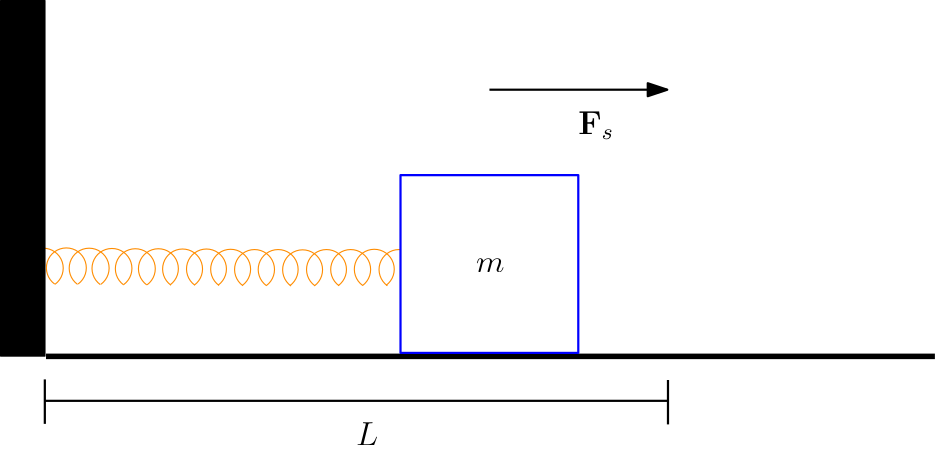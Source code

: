 <?xml version="1.0"?>
<!DOCTYPE ipe SYSTEM "ipe.dtd">
<ipe version="70218" creator="Ipe 7.2.21">
<info created="D:20210313124710" modified="D:20210313135345"/>
<ipestyle name="basic">
<symbol name="arrow/arc(spx)">
<path stroke="sym-stroke" fill="sym-stroke" pen="sym-pen">
0 0 m
-1 0.333 l
-1 -0.333 l
h
</path>
</symbol>
<symbol name="arrow/farc(spx)">
<path stroke="sym-stroke" fill="white" pen="sym-pen">
0 0 m
-1 0.333 l
-1 -0.333 l
h
</path>
</symbol>
<symbol name="arrow/ptarc(spx)">
<path stroke="sym-stroke" fill="sym-stroke" pen="sym-pen">
0 0 m
-1 0.333 l
-0.8 0 l
-1 -0.333 l
h
</path>
</symbol>
<symbol name="arrow/fptarc(spx)">
<path stroke="sym-stroke" fill="white" pen="sym-pen">
0 0 m
-1 0.333 l
-0.8 0 l
-1 -0.333 l
h
</path>
</symbol>
<symbol name="mark/circle(sx)" transformations="translations">
<path fill="sym-stroke">
0.6 0 0 0.6 0 0 e
0.4 0 0 0.4 0 0 e
</path>
</symbol>
<symbol name="mark/disk(sx)" transformations="translations">
<path fill="sym-stroke">
0.6 0 0 0.6 0 0 e
</path>
</symbol>
<symbol name="mark/fdisk(sfx)" transformations="translations">
<group>
<path fill="sym-fill">
0.5 0 0 0.5 0 0 e
</path>
<path fill="sym-stroke" fillrule="eofill">
0.6 0 0 0.6 0 0 e
0.4 0 0 0.4 0 0 e
</path>
</group>
</symbol>
<symbol name="mark/box(sx)" transformations="translations">
<path fill="sym-stroke" fillrule="eofill">
-0.6 -0.6 m
0.6 -0.6 l
0.6 0.6 l
-0.6 0.6 l
h
-0.4 -0.4 m
0.4 -0.4 l
0.4 0.4 l
-0.4 0.4 l
h
</path>
</symbol>
<symbol name="mark/square(sx)" transformations="translations">
<path fill="sym-stroke">
-0.6 -0.6 m
0.6 -0.6 l
0.6 0.6 l
-0.6 0.6 l
h
</path>
</symbol>
<symbol name="mark/fsquare(sfx)" transformations="translations">
<group>
<path fill="sym-fill">
-0.5 -0.5 m
0.5 -0.5 l
0.5 0.5 l
-0.5 0.5 l
h
</path>
<path fill="sym-stroke" fillrule="eofill">
-0.6 -0.6 m
0.6 -0.6 l
0.6 0.6 l
-0.6 0.6 l
h
-0.4 -0.4 m
0.4 -0.4 l
0.4 0.4 l
-0.4 0.4 l
h
</path>
</group>
</symbol>
<symbol name="mark/cross(sx)" transformations="translations">
<group>
<path fill="sym-stroke">
-0.43 -0.57 m
0.57 0.43 l
0.43 0.57 l
-0.57 -0.43 l
h
</path>
<path fill="sym-stroke">
-0.43 0.57 m
0.57 -0.43 l
0.43 -0.57 l
-0.57 0.43 l
h
</path>
</group>
</symbol>
<symbol name="arrow/fnormal(spx)">
<path stroke="sym-stroke" fill="white" pen="sym-pen">
0 0 m
-1 0.333 l
-1 -0.333 l
h
</path>
</symbol>
<symbol name="arrow/pointed(spx)">
<path stroke="sym-stroke" fill="sym-stroke" pen="sym-pen">
0 0 m
-1 0.333 l
-0.8 0 l
-1 -0.333 l
h
</path>
</symbol>
<symbol name="arrow/fpointed(spx)">
<path stroke="sym-stroke" fill="white" pen="sym-pen">
0 0 m
-1 0.333 l
-0.8 0 l
-1 -0.333 l
h
</path>
</symbol>
<symbol name="arrow/linear(spx)">
<path stroke="sym-stroke" pen="sym-pen">
-1 0.333 m
0 0 l
-1 -0.333 l
</path>
</symbol>
<symbol name="arrow/fdouble(spx)">
<path stroke="sym-stroke" fill="white" pen="sym-pen">
0 0 m
-1 0.333 l
-1 -0.333 l
h
-1 0 m
-2 0.333 l
-2 -0.333 l
h
</path>
</symbol>
<symbol name="arrow/double(spx)">
<path stroke="sym-stroke" fill="sym-stroke" pen="sym-pen">
0 0 m
-1 0.333 l
-1 -0.333 l
h
-1 0 m
-2 0.333 l
-2 -0.333 l
h
</path>
</symbol>
<symbol name="arrow/mid-normal(spx)">
<path stroke="sym-stroke" fill="sym-stroke" pen="sym-pen">
0.5 0 m
-0.5 0.333 l
-0.5 -0.333 l
h
</path>
</symbol>
<symbol name="arrow/mid-fnormal(spx)">
<path stroke="sym-stroke" fill="white" pen="sym-pen">
0.5 0 m
-0.5 0.333 l
-0.5 -0.333 l
h
</path>
</symbol>
<symbol name="arrow/mid-pointed(spx)">
<path stroke="sym-stroke" fill="sym-stroke" pen="sym-pen">
0.5 0 m
-0.5 0.333 l
-0.3 0 l
-0.5 -0.333 l
h
</path>
</symbol>
<symbol name="arrow/mid-fpointed(spx)">
<path stroke="sym-stroke" fill="white" pen="sym-pen">
0.5 0 m
-0.5 0.333 l
-0.3 0 l
-0.5 -0.333 l
h
</path>
</symbol>
<symbol name="arrow/mid-double(spx)">
<path stroke="sym-stroke" fill="sym-stroke" pen="sym-pen">
1 0 m
0 0.333 l
0 -0.333 l
h
0 0 m
-1 0.333 l
-1 -0.333 l
h
</path>
</symbol>
<symbol name="arrow/mid-fdouble(spx)">
<path stroke="sym-stroke" fill="white" pen="sym-pen">
1 0 m
0 0.333 l
0 -0.333 l
h
0 0 m
-1 0.333 l
-1 -0.333 l
h
</path>
</symbol>
<pen name="heavier" value="0.8"/>
<pen name="fat" value="1.2"/>
<pen name="ultrafat" value="2"/>
<symbolsize name="large" value="5"/>
<symbolsize name="small" value="2"/>
<symbolsize name="tiny" value="1.1"/>
<arrowsize name="large" value="10"/>
<arrowsize name="small" value="5"/>
<arrowsize name="tiny" value="3"/>
<color name="red" value="1 0 0"/>
<color name="blue" value="0 0 1"/>
<color name="green" value="0 1 0"/>
<color name="yellow" value="1 1 0"/>
<color name="orange" value="1 0.647 0"/>
<color name="gold" value="1 0.843 0"/>
<color name="purple" value="0.627 0.125 0.941"/>
<color name="gray" value="0.745"/>
<color name="brown" value="0.647 0.165 0.165"/>
<color name="navy" value="0 0 0.502"/>
<color name="pink" value="1 0.753 0.796"/>
<color name="seagreen" value="0.18 0.545 0.341"/>
<color name="turquoise" value="0.251 0.878 0.816"/>
<color name="violet" value="0.933 0.51 0.933"/>
<color name="darkblue" value="0 0 0.545"/>
<color name="darkcyan" value="0 0.545 0.545"/>
<color name="darkgray" value="0.663"/>
<color name="darkgreen" value="0 0.392 0"/>
<color name="darkmagenta" value="0.545 0 0.545"/>
<color name="darkorange" value="1 0.549 0"/>
<color name="darkred" value="0.545 0 0"/>
<color name="lightblue" value="0.678 0.847 0.902"/>
<color name="lightcyan" value="0.878 1 1"/>
<color name="lightgray" value="0.827"/>
<color name="lightgreen" value="0.565 0.933 0.565"/>
<color name="lightyellow" value="1 1 0.878"/>
<dashstyle name="dotted" value="[1 3] 0"/>
<dashstyle name="dashed" value="[4] 0"/>
<dashstyle name="dash dotted" value="[4 2 1 2] 0"/>
<dashstyle name="dash dot dotted" value="[4 2 1 2 1 2] 0"/>
<textsize name="large" value="\large"/>
<textsize name="Large" value="\Large"/>
<textsize name="LARGE" value="\LARGE"/>
<textsize name="huge" value="\huge"/>
<textsize name="Huge" value="\Huge"/>
<textsize name="small" value="\small"/>
<textsize name="footnote" value="\footnotesize"/>
<textsize name="tiny" value="\tiny"/>
<textstyle name="center" begin="\begin{center}" end="\end{center}"/>
<textstyle name="itemize" begin="\begin{itemize}" end="\end{itemize}"/>
<textstyle name="item" begin="\begin{itemize}\item{}" end="\end{itemize}"/>
<gridsize name="4 pts" value="4"/>
<gridsize name="8 pts (~3 mm)" value="8"/>
<gridsize name="16 pts (~6 mm)" value="16"/>
<gridsize name="32 pts (~12 mm)" value="32"/>
<gridsize name="10 pts (~3.5 mm)" value="10"/>
<gridsize name="20 pts (~7 mm)" value="20"/>
<gridsize name="14 pts (~5 mm)" value="14"/>
<gridsize name="28 pts (~10 mm)" value="28"/>
<gridsize name="56 pts (~20 mm)" value="56"/>
<anglesize name="90 deg" value="90"/>
<anglesize name="60 deg" value="60"/>
<anglesize name="45 deg" value="45"/>
<anglesize name="30 deg" value="30"/>
<anglesize name="22.5 deg" value="22.5"/>
<opacity name="10%" value="0.1"/>
<opacity name="30%" value="0.3"/>
<opacity name="50%" value="0.5"/>
<opacity name="75%" value="0.75"/>
<tiling name="falling" angle="-60" step="4" width="1"/>
<tiling name="rising" angle="30" step="4" width="1"/>
</ipestyle>
<page>
<layer name="mass"/>
<layer name="wallFloor"/>
<layer name="spring"/>
<layer name="lenght"/>
<layer name="vector"/>
<layer name="labels"/>
<view layers="mass wallFloor spring lenght vector labels" active="spring"/>
<path layer="spring" matrix="1 0 0 1 86.4208 8.30961" stroke="darkorange">
164.844 657.113 m
7.18663 0 0 -7.18663 169.021 662.961 173.248 657.149 a
</path>
<path matrix="1 0 0 1 -41.6452 8.79841" stroke="darkorange">
164.844 657.113 m
7.18663 0 0 -7.18663 169.021 662.961 173.248 657.149 a
</path>
<path layer="wallFloor" matrix="1 0 0 1 0.36178 0" stroke="black" pen="ultrafat">
128 640 m
448 640 l
</path>
<path matrix="1 0 0 1 -16 0.0977603" stroke="black" fill="black">
128 768 m
128 640 l
144 640 l
144 768 l
h
</path>
<path layer="mass" matrix="1 0 0 1 -64.0178 1.24667" stroke="blue" fill="white" pen="heavier">
320 704 m
320 640 l
384 640 l
384 704 l
h
</path>
<path layer="lenght" matrix="1 0 0 1 32.2756 7.5024" stroke="black" pen="heavier">
320 624 m
320 608 l
</path>
<path matrix="1 0 0 1 -192.062 7.71654" stroke="black" pen="heavier">
320 624 m
320 608 l
</path>
<text layer="labels" matrix="1 0 0 1 32 0" transformations="translations" pos="208 608" stroke="black" type="label" width="7.965" height="8.169" depth="0" valign="baseline" size="large" style="math">L</text>
<text matrix="1 0 0 1 80 112" transformations="translations" pos="240 608" stroke="black" type="label" width="12.868" height="8.206" depth="1.79" valign="baseline" size="large" style="math">\textbf{F}_s</text>
<text matrix="1 0 0 1 11.1668 62.3291" transformations="translations" pos="272 608" stroke="black" type="label" width="10.239" height="5.147" depth="0" valign="baseline" size="large" style="math">m</text>
<path layer="vector" stroke="black" pen="heavier" rarrow="normal/normal">
352 736 m
288 736 l
</path>
<path layer="lenght" stroke="black" pen="heavier">
128 624 m
352 624 l
</path>
<path layer="spring" matrix="1 0 0 1 -0.195521 8.60291" stroke="darkorange">
164.844 657.113 m
7.18663 0 0 -7.18663 169.021 662.961 173.248 657.149 a
</path>
<path matrix="1 0 0 1 8.50563 8.505" stroke="darkorange">
164.844 657.113 m
7.18663 0 0 -7.18663 169.021 662.961 173.248 657.149 a
</path>
<path matrix="1 0 0 1 17.1085 8.505" stroke="darkorange">
164.844 657.113 m
7.18663 0 0 -7.18663 169.021 662.961 173.248 657.149 a
</path>
<path matrix="1 0 0 1 25.8092 8.40724" stroke="darkorange">
164.844 657.113 m
7.18663 0 0 -7.18663 169.021 662.961 173.248 657.149 a
</path>
<path matrix="1 0 0 1 34.4121 8.30948" stroke="darkorange">
164.844 657.113 m
7.18663 0 0 -7.18663 169.021 662.961 173.248 657.149 a
</path>
<path matrix="1 0 0 1 42.9173 8.30948" stroke="darkorange">
164.844 657.113 m
7.18663 0 0 -7.18663 169.021 662.961 173.248 657.149 a
</path>
<path matrix="1 0 0 1 51.7157 8.21172" stroke="darkorange">
164.844 657.113 m
7.18663 0 0 -7.18663 169.021 662.961 173.248 657.149 a
</path>
<path matrix="1 0 0 1 60.3186 8.30948" stroke="darkorange">
164.844 657.113 m
7.18663 0 0 -7.18663 169.021 662.961 173.248 657.149 a
</path>
<path matrix="1 0 0 1 69.0193 8.30948" stroke="darkorange">
164.844 657.113 m
7.18663 0 0 -7.18663 169.021 662.961 173.248 657.149 a
</path>
<path matrix="1 0 0 1 77.5244 8.40724" stroke="darkorange">
164.844 657.113 m
7.18663 0 0 -7.18663 169.021 662.961 173.248 657.149 a
</path>
<path matrix="1 0 0 1 -8.50466 8.60276" stroke="darkorange">
164.844 657.113 m
7.18663 0 0 -7.18663 169.021 662.961 173.248 657.149 a
</path>
<path matrix="1 0 0 1 -16.912 8.70052" stroke="darkorange">
164.844 657.113 m
7.18663 0 0 -7.18663 169.021 662.961 173.248 657.149 a
</path>
<path matrix="1 0 0 1 -25.1239 8.79828" stroke="darkorange">
164.844 657.113 m
7.18663 0 0 -7.18663 169.021 662.961 173.248 657.149 a
</path>
<path matrix="1 0 0 1 -33.3358 8.89604" stroke="darkorange">
164.844 657.113 m
7.18663 0 0 -7.18663 169.021 662.961 173.248 657.149 a
</path>
</page>
</ipe>
